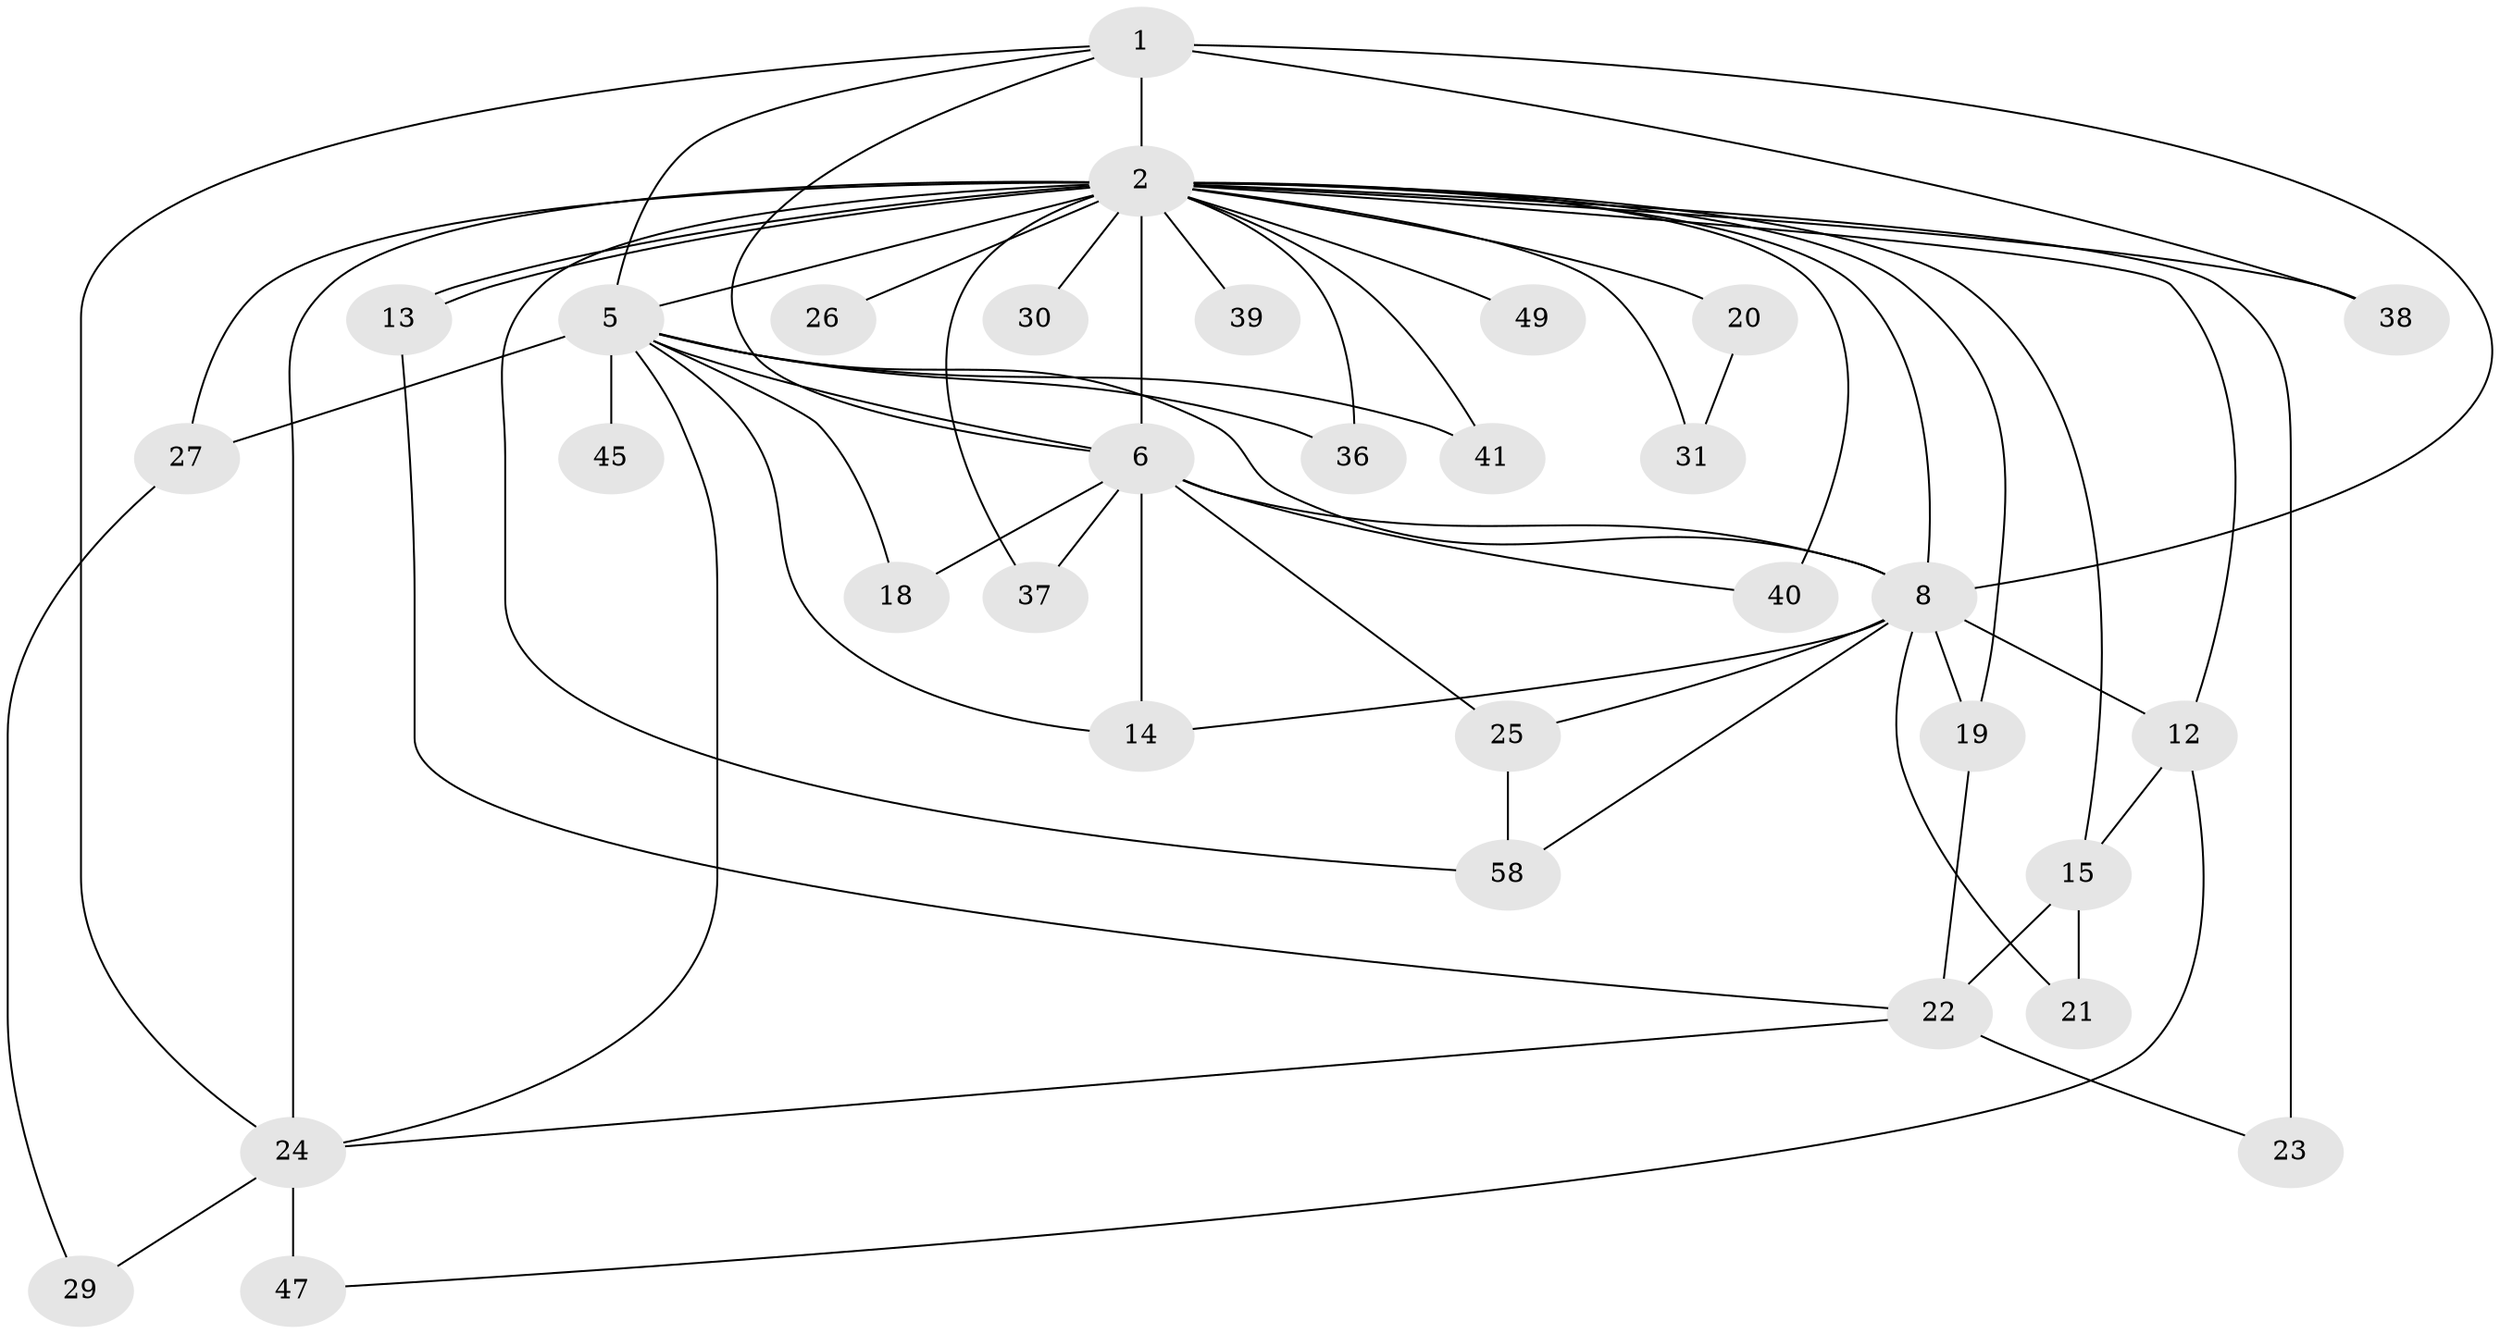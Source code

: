 // original degree distribution, {12: 0.015625, 18: 0.03125, 19: 0.046875, 20: 0.015625, 15: 0.015625, 16: 0.015625, 11: 0.015625, 4: 0.0625, 3: 0.234375, 2: 0.515625, 5: 0.015625, 7: 0.015625}
// Generated by graph-tools (version 1.1) at 2025/13/03/09/25 04:13:48]
// undirected, 32 vertices, 63 edges
graph export_dot {
graph [start="1"]
  node [color=gray90,style=filled];
  1;
  2 [super="+53+33+3"];
  5 [super="+63+56+42+11"];
  6 [super="+32+17"];
  8;
  12;
  13;
  14 [super="+46"];
  15 [super="+28"];
  18;
  19;
  20;
  21;
  22;
  23;
  24 [super="+61+51+35"];
  25;
  26;
  27;
  29;
  30;
  31;
  36;
  37;
  38;
  39;
  40;
  41;
  45;
  47;
  49;
  58 [super="+62"];
  1 -- 2 [weight=7];
  1 -- 5;
  1 -- 6;
  1 -- 8;
  1 -- 38;
  1 -- 24;
  2 -- 5 [weight=10];
  2 -- 6 [weight=8];
  2 -- 8 [weight=8];
  2 -- 13;
  2 -- 13;
  2 -- 19;
  2 -- 20 [weight=2];
  2 -- 26 [weight=2];
  2 -- 30 [weight=2];
  2 -- 12;
  2 -- 15;
  2 -- 23;
  2 -- 24 [weight=5];
  2 -- 27;
  2 -- 31;
  2 -- 36;
  2 -- 37;
  2 -- 38;
  2 -- 39 [weight=2];
  2 -- 40 [weight=2];
  2 -- 41;
  2 -- 49 [weight=2];
  2 -- 58;
  5 -- 6;
  5 -- 8 [weight=3];
  5 -- 14;
  5 -- 18;
  5 -- 24;
  5 -- 27;
  5 -- 36;
  5 -- 41;
  5 -- 45 [weight=2];
  6 -- 8;
  6 -- 14;
  6 -- 25;
  6 -- 37;
  6 -- 40;
  6 -- 18;
  8 -- 12;
  8 -- 19;
  8 -- 21;
  8 -- 25;
  8 -- 58;
  8 -- 14;
  12 -- 15;
  12 -- 47;
  13 -- 22;
  15 -- 21;
  15 -- 22;
  19 -- 22;
  20 -- 31;
  22 -- 23;
  22 -- 24;
  24 -- 29;
  24 -- 47 [weight=2];
  25 -- 58;
  27 -- 29;
}
